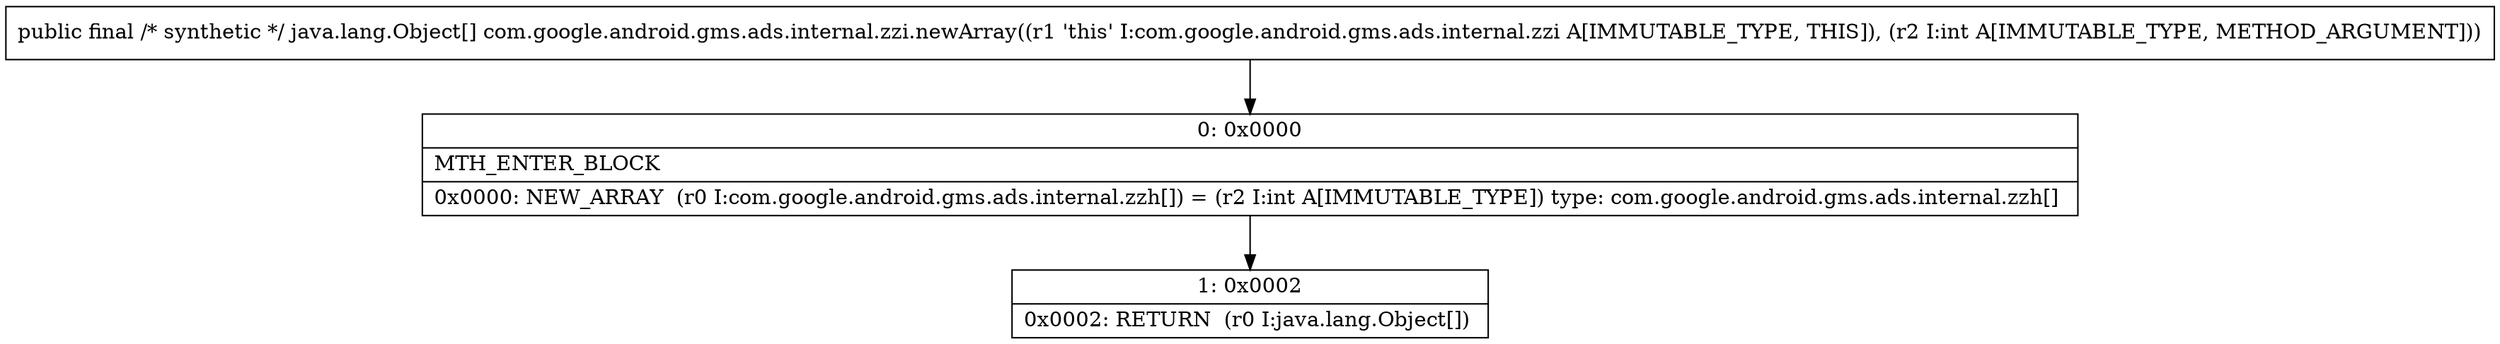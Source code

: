 digraph "CFG forcom.google.android.gms.ads.internal.zzi.newArray(I)[Ljava\/lang\/Object;" {
Node_0 [shape=record,label="{0\:\ 0x0000|MTH_ENTER_BLOCK\l|0x0000: NEW_ARRAY  (r0 I:com.google.android.gms.ads.internal.zzh[]) = (r2 I:int A[IMMUTABLE_TYPE]) type: com.google.android.gms.ads.internal.zzh[] \l}"];
Node_1 [shape=record,label="{1\:\ 0x0002|0x0002: RETURN  (r0 I:java.lang.Object[]) \l}"];
MethodNode[shape=record,label="{public final \/* synthetic *\/ java.lang.Object[] com.google.android.gms.ads.internal.zzi.newArray((r1 'this' I:com.google.android.gms.ads.internal.zzi A[IMMUTABLE_TYPE, THIS]), (r2 I:int A[IMMUTABLE_TYPE, METHOD_ARGUMENT])) }"];
MethodNode -> Node_0;
Node_0 -> Node_1;
}

